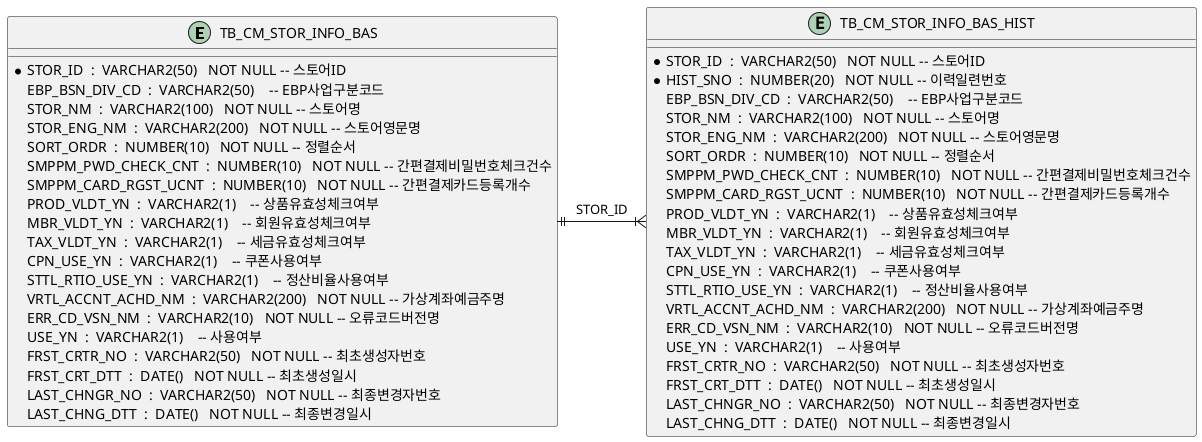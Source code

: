 @startuml

entity TB_CM_STOR_INFO_BAS {
   *STOR_ID  :  VARCHAR2(50)   NOT NULL -- 스토어ID 
    EBP_BSN_DIV_CD  :  VARCHAR2(50)    -- EBP사업구분코드
    STOR_NM  :  VARCHAR2(100)   NOT NULL -- 스토어명
    STOR_ENG_NM  :  VARCHAR2(200)   NOT NULL -- 스토어영문명
    SORT_ORDR  :  NUMBER(10)   NOT NULL -- 정렬순서
    SMPPM_PWD_CHECK_CNT  :  NUMBER(10)   NOT NULL -- 간편결제비밀번호체크건수
    SMPPM_CARD_RGST_UCNT  :  NUMBER(10)   NOT NULL -- 간편결제카드등록개수
    PROD_VLDT_YN  :  VARCHAR2(1)    -- 상품유효성체크여부
    MBR_VLDT_YN  :  VARCHAR2(1)    -- 회원유효성체크여부
    TAX_VLDT_YN  :  VARCHAR2(1)    -- 세금유효성체크여부
    CPN_USE_YN  :  VARCHAR2(1)    -- 쿠폰사용여부
    STTL_RTIO_USE_YN  :  VARCHAR2(1)    -- 정산비율사용여부
    VRTL_ACCNT_ACHD_NM  :  VARCHAR2(200)   NOT NULL -- 가상계좌예금주명
    ERR_CD_VSN_NM  :  VARCHAR2(10)   NOT NULL -- 오류코드버전명
    USE_YN  :  VARCHAR2(1)    -- 사용여부
    FRST_CRTR_NO  :  VARCHAR2(50)   NOT NULL -- 최초생성자번호
    FRST_CRT_DTT  :  DATE()   NOT NULL -- 최초생성일시
    LAST_CHNGR_NO  :  VARCHAR2(50)   NOT NULL -- 최종변경자번호
    LAST_CHNG_DTT  :  DATE()   NOT NULL -- 최종변경일시
}
entity TB_CM_STOR_INFO_BAS_HIST {
   *STOR_ID  :  VARCHAR2(50)   NOT NULL -- 스토어ID
   *HIST_SNO  :  NUMBER(20)   NOT NULL -- 이력일련번호
    EBP_BSN_DIV_CD  :  VARCHAR2(50)    -- EBP사업구분코드
    STOR_NM  :  VARCHAR2(100)   NOT NULL -- 스토어명
    STOR_ENG_NM  :  VARCHAR2(200)   NOT NULL -- 스토어영문명
    SORT_ORDR  :  NUMBER(10)   NOT NULL -- 정렬순서
    SMPPM_PWD_CHECK_CNT  :  NUMBER(10)   NOT NULL -- 간편결제비밀번호체크건수
    SMPPM_CARD_RGST_UCNT  :  NUMBER(10)   NOT NULL -- 간편결제카드등록개수
    PROD_VLDT_YN  :  VARCHAR2(1)    -- 상품유효성체크여부
    MBR_VLDT_YN  :  VARCHAR2(1)    -- 회원유효성체크여부
    TAX_VLDT_YN  :  VARCHAR2(1)    -- 세금유효성체크여부
    CPN_USE_YN  :  VARCHAR2(1)    -- 쿠폰사용여부
    STTL_RTIO_USE_YN  :  VARCHAR2(1)    -- 정산비율사용여부
    VRTL_ACCNT_ACHD_NM  :  VARCHAR2(200)   NOT NULL -- 가상계좌예금주명
    ERR_CD_VSN_NM  :  VARCHAR2(10)   NOT NULL -- 오류코드버전명
    USE_YN  :  VARCHAR2(1)    -- 사용여부
    FRST_CRTR_NO  :  VARCHAR2(50)   NOT NULL -- 최초생성자번호
    FRST_CRT_DTT  :  DATE()   NOT NULL -- 최초생성일시
    LAST_CHNGR_NO  :  VARCHAR2(50)   NOT NULL -- 최종변경자번호
    LAST_CHNG_DTT  :  DATE()   NOT NULL -- 최종변경일시
}

TB_CM_STOR_INFO_BAS ||-|{ TB_CM_STOR_INFO_BAS_HIST : STOR_ID
@enduml